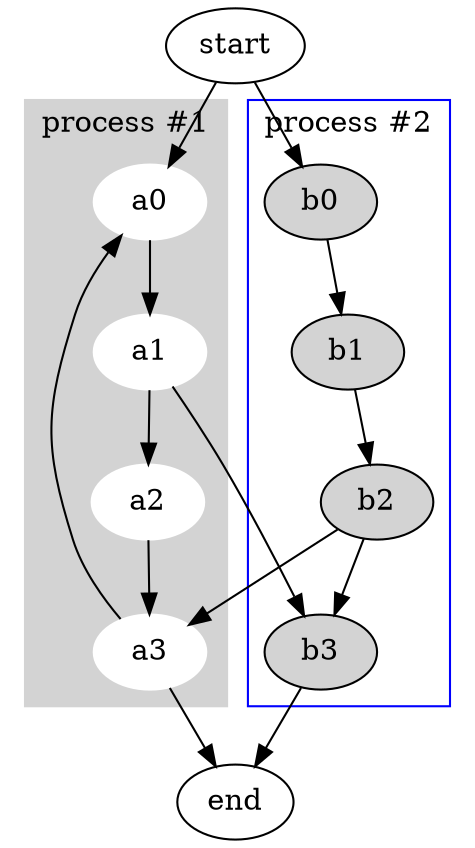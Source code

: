 digraph "G" {
  subgraph "cluster_0" {
    label = "process #1";
    color = "lightgrey";
    style = "filled";
    node [
      style = "filled",
      color = "white",
    ];
    "a0" -> "a1" -> "a2" -> "a3";
  }
  subgraph "cluster_1" {
    label = "process #2";
    color = "blue";
    node [
      style = "filled",
    ];
    "b0" -> "b1" -> "b2" -> "b3";
  }
  "start" -> {"a0" "b0"};
  "a1" -> "b3";
  "b2" -> "a3";
  "a3" -> "a0";
  {"a3" "b3"} -> "end";
}
